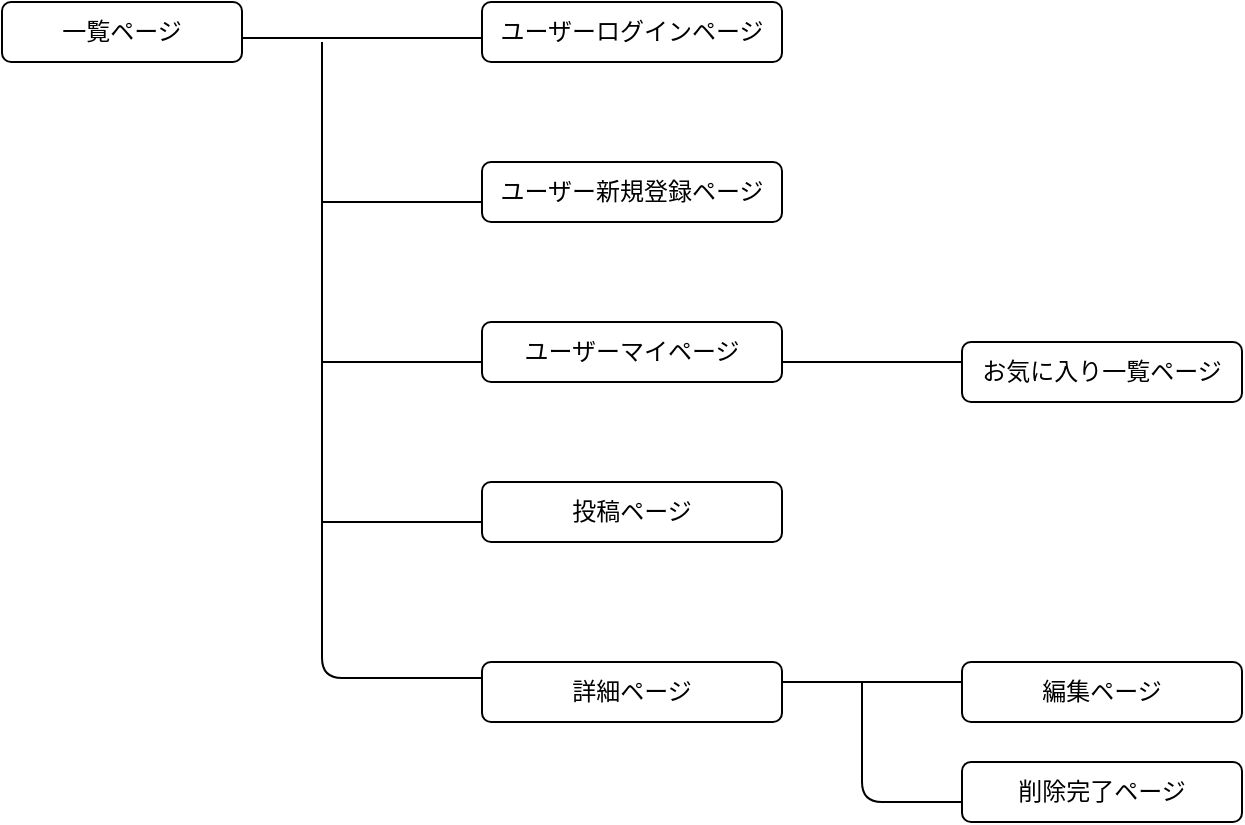 <mxfile>
    <diagram id="MZBo9XyGXOLdV98Ux8qn" name="ページ1">
        <mxGraphModel dx="754" dy="624" grid="1" gridSize="10" guides="0" tooltips="1" connect="1" arrows="1" fold="1" page="1" pageScale="1" pageWidth="827" pageHeight="1169" math="0" shadow="0">
            <root>
                <mxCell id="0"/>
                <mxCell id="1" parent="0"/>
                <mxCell id="2" value="一覧ページ" style="rounded=1;whiteSpace=wrap;html=1;" parent="1" vertex="1">
                    <mxGeometry x="40" y="60" width="120" height="30" as="geometry"/>
                </mxCell>
                <mxCell id="3" value="ユーザーログインページ" style="rounded=1;whiteSpace=wrap;html=1;" parent="1" vertex="1">
                    <mxGeometry x="280" y="60" width="150" height="30" as="geometry"/>
                </mxCell>
                <mxCell id="4" value="ユーザーマイページ" style="rounded=1;whiteSpace=wrap;html=1;" parent="1" vertex="1">
                    <mxGeometry x="280" y="220" width="150" height="30" as="geometry"/>
                </mxCell>
                <mxCell id="5" value="ユーザー新規登録ページ" style="rounded=1;whiteSpace=wrap;html=1;" parent="1" vertex="1">
                    <mxGeometry x="280" y="140" width="150" height="30" as="geometry"/>
                </mxCell>
                <mxCell id="6" value="投稿ページ" style="rounded=1;whiteSpace=wrap;html=1;" parent="1" vertex="1">
                    <mxGeometry x="280" y="300" width="150" height="30" as="geometry"/>
                </mxCell>
                <mxCell id="7" value="詳細ページ" style="rounded=1;whiteSpace=wrap;html=1;" parent="1" vertex="1">
                    <mxGeometry x="280" y="390" width="150" height="30" as="geometry"/>
                </mxCell>
                <mxCell id="8" value="お気に入り一覧ページ" style="rounded=1;whiteSpace=wrap;html=1;" parent="1" vertex="1">
                    <mxGeometry x="520" y="230" width="140" height="30" as="geometry"/>
                </mxCell>
                <mxCell id="9" value="編集ページ" style="rounded=1;whiteSpace=wrap;html=1;" parent="1" vertex="1">
                    <mxGeometry x="520" y="390" width="140" height="30" as="geometry"/>
                </mxCell>
                <mxCell id="10" value="削除完了ページ" style="rounded=1;whiteSpace=wrap;html=1;" parent="1" vertex="1">
                    <mxGeometry x="520" y="440" width="140" height="30" as="geometry"/>
                </mxCell>
                <mxCell id="12" value="" style="endArrow=none;html=1;" parent="1" edge="1">
                    <mxGeometry width="50" height="50" relative="1" as="geometry">
                        <mxPoint x="160" y="78" as="sourcePoint"/>
                        <mxPoint x="280" y="78" as="targetPoint"/>
                    </mxGeometry>
                </mxCell>
                <mxCell id="13" value="" style="endArrow=none;html=1;" parent="1" edge="1">
                    <mxGeometry width="50" height="50" relative="1" as="geometry">
                        <mxPoint x="280" y="398" as="sourcePoint"/>
                        <mxPoint x="200" y="80" as="targetPoint"/>
                        <Array as="points">
                            <mxPoint x="200" y="398"/>
                        </Array>
                    </mxGeometry>
                </mxCell>
                <mxCell id="14" value="" style="endArrow=none;html=1;" parent="1" edge="1">
                    <mxGeometry width="50" height="50" relative="1" as="geometry">
                        <mxPoint x="200" y="160" as="sourcePoint"/>
                        <mxPoint x="280" y="160" as="targetPoint"/>
                    </mxGeometry>
                </mxCell>
                <mxCell id="15" value="" style="endArrow=none;html=1;" parent="1" edge="1">
                    <mxGeometry width="50" height="50" relative="1" as="geometry">
                        <mxPoint x="200" y="320" as="sourcePoint"/>
                        <mxPoint x="280" y="320" as="targetPoint"/>
                    </mxGeometry>
                </mxCell>
                <mxCell id="16" value="" style="endArrow=none;html=1;" parent="1" edge="1">
                    <mxGeometry width="50" height="50" relative="1" as="geometry">
                        <mxPoint x="200" y="240" as="sourcePoint"/>
                        <mxPoint x="280" y="240" as="targetPoint"/>
                    </mxGeometry>
                </mxCell>
                <mxCell id="17" value="" style="endArrow=none;html=1;" parent="1" edge="1">
                    <mxGeometry width="50" height="50" relative="1" as="geometry">
                        <mxPoint x="430" y="240" as="sourcePoint"/>
                        <mxPoint x="520" y="240" as="targetPoint"/>
                    </mxGeometry>
                </mxCell>
                <mxCell id="18" value="" style="endArrow=none;html=1;" parent="1" edge="1">
                    <mxGeometry width="50" height="50" relative="1" as="geometry">
                        <mxPoint x="430" y="400" as="sourcePoint"/>
                        <mxPoint x="520" y="400" as="targetPoint"/>
                    </mxGeometry>
                </mxCell>
                <mxCell id="19" value="" style="endArrow=none;html=1;" parent="1" edge="1">
                    <mxGeometry width="50" height="50" relative="1" as="geometry">
                        <mxPoint x="520" y="460" as="sourcePoint"/>
                        <mxPoint x="470" y="400" as="targetPoint"/>
                        <Array as="points">
                            <mxPoint x="470" y="460"/>
                        </Array>
                    </mxGeometry>
                </mxCell>
            </root>
        </mxGraphModel>
    </diagram>
</mxfile>